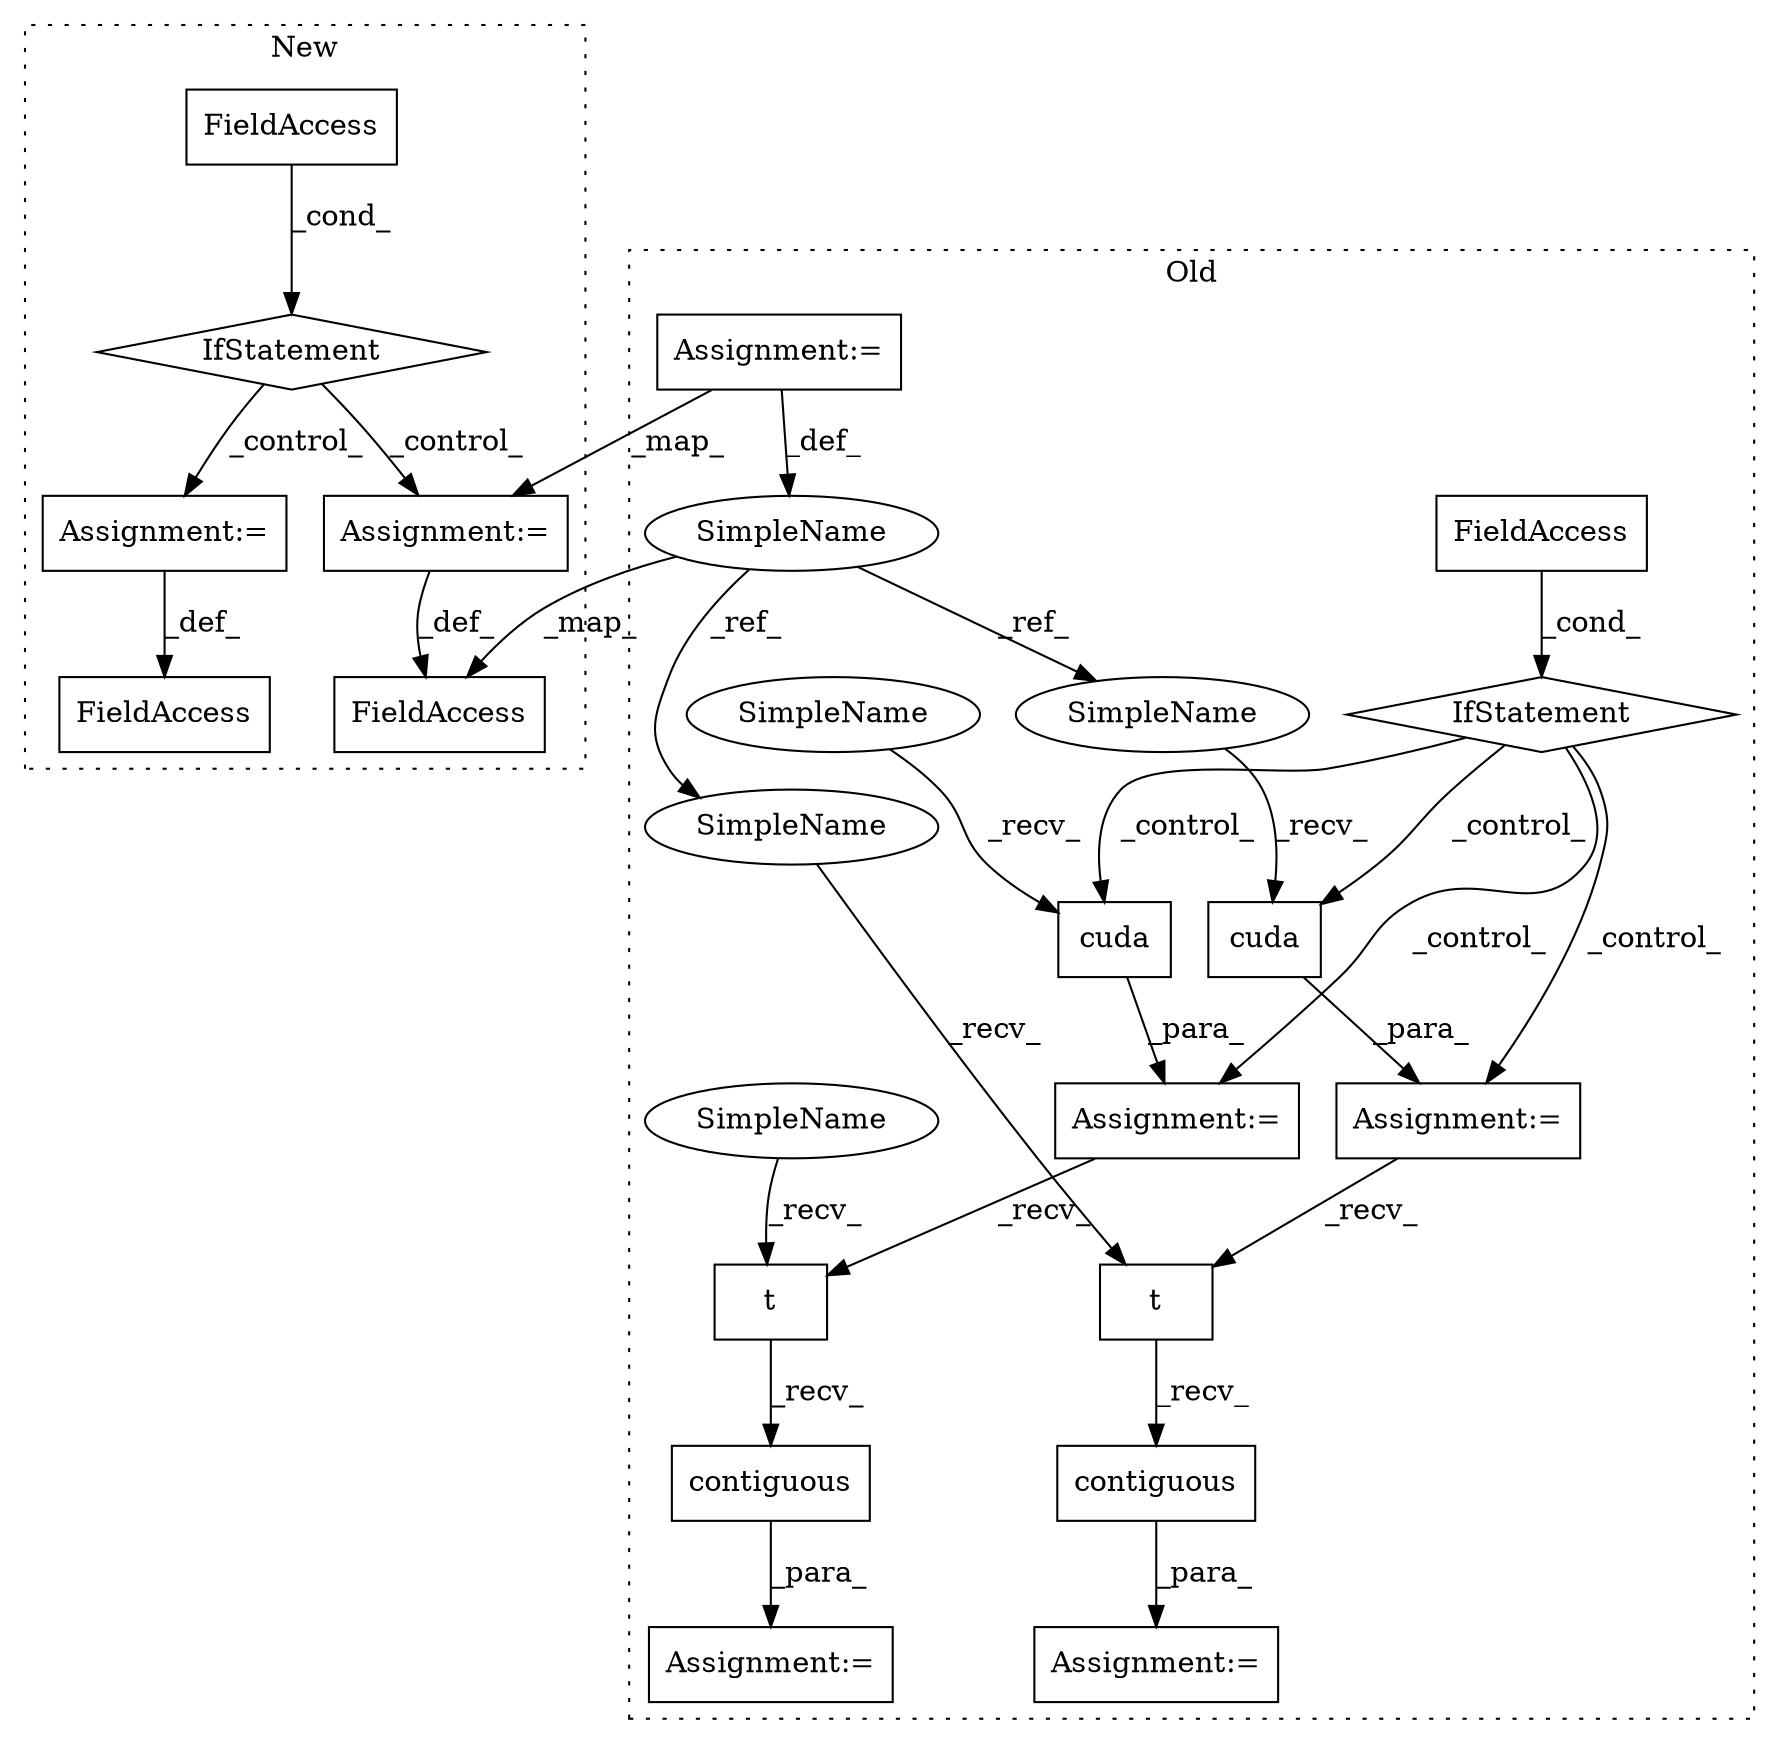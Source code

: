 digraph G {
subgraph cluster0 {
1 [label="contiguous" a="32" s="1568" l="12" shape="box"];
3 [label="Assignment:=" a="7" s="1554" l="1" shape="box"];
6 [label="Assignment:=" a="7" s="1478" l="1" shape="box"];
7 [label="IfStatement" a="25" s="1415,1428" l="4,2" shape="diamond"];
8 [label="cuda" a="32" s="1456" l="6" shape="box"];
9 [label="t" a="32" s="1524" l="3" shape="box"];
10 [label="cuda" a="32" s="1488" l="6" shape="box"];
11 [label="t" a="32" s="1564" l="3" shape="box"];
12 [label="FieldAccess" a="22" s="1419" l="9" shape="box"];
14 [label="Assignment:=" a="7" s="1446" l="1" shape="box"];
15 [label="Assignment:=" a="7" s="1514" l="1" shape="box"];
16 [label="contiguous" a="32" s="1528" l="12" shape="box"];
17 [label="Assignment:=" a="7" s="1312" l="1" shape="box"];
20 [label="SimpleName" a="42" s="1304" l="8" shape="ellipse"];
21 [label="SimpleName" a="42" s="1555" l="8" shape="ellipse"];
22 [label="SimpleName" a="42" s="1479" l="8" shape="ellipse"];
23 [label="SimpleName" a="42" s="1447" l="8" shape="ellipse"];
24 [label="SimpleName" a="42" s="1515" l="8" shape="ellipse"];
label = "Old";
style="dotted";
}
subgraph cluster1 {
2 [label="IfStatement" a="25" s="1449,1461" l="4,2" shape="diamond"];
4 [label="Assignment:=" a="7" s="1606" l="1" shape="box"];
5 [label="FieldAccess" a="22" s="1453" l="8" shape="box"];
13 [label="FieldAccess" a="22" s="1598" l="8" shape="box"];
18 [label="Assignment:=" a="7" s="1479" l="1" shape="box"];
19 [label="FieldAccess" a="22" s="1471" l="8" shape="box"];
label = "New";
style="dotted";
}
1 -> 3 [label="_para_"];
2 -> 4 [label="_control_"];
2 -> 18 [label="_control_"];
4 -> 13 [label="_def_"];
5 -> 2 [label="_cond_"];
6 -> 11 [label="_recv_"];
7 -> 14 [label="_control_"];
7 -> 6 [label="_control_"];
7 -> 10 [label="_control_"];
7 -> 8 [label="_control_"];
8 -> 14 [label="_para_"];
9 -> 16 [label="_recv_"];
10 -> 6 [label="_para_"];
11 -> 1 [label="_recv_"];
12 -> 7 [label="_cond_"];
14 -> 9 [label="_recv_"];
16 -> 15 [label="_para_"];
17 -> 18 [label="_map_"];
17 -> 20 [label="_def_"];
18 -> 19 [label="_def_"];
20 -> 19 [label="_map_"];
20 -> 22 [label="_ref_"];
20 -> 21 [label="_ref_"];
21 -> 11 [label="_recv_"];
22 -> 10 [label="_recv_"];
23 -> 8 [label="_recv_"];
24 -> 9 [label="_recv_"];
}